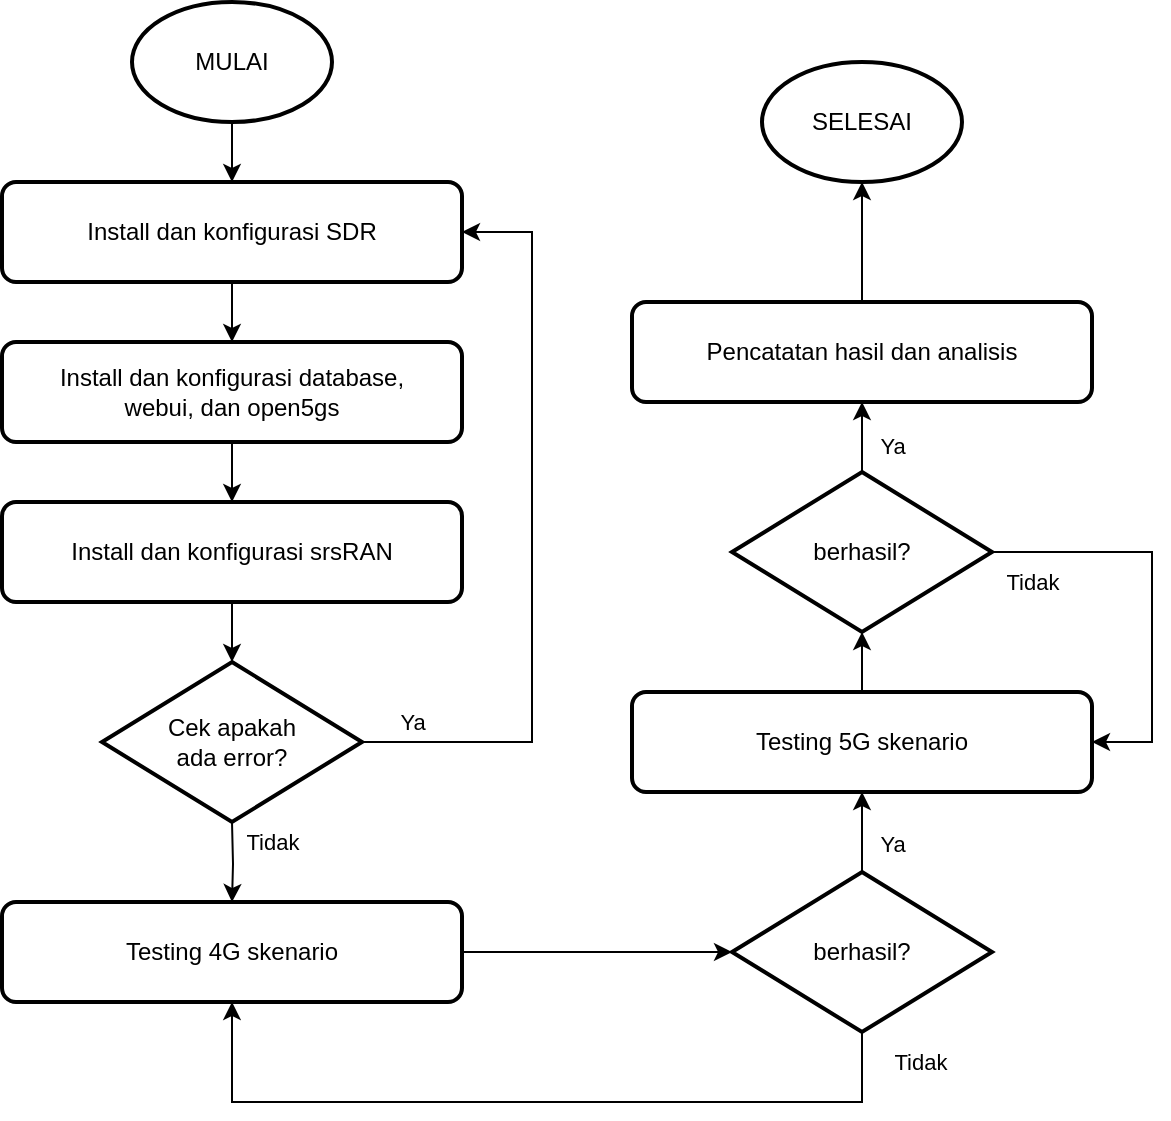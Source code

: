 <mxfile version="20.8.5" type="github">
  <diagram id="-KNS_frNK4O9yv3_JdxB" name="Page-1">
    <mxGraphModel dx="1050" dy="590" grid="1" gridSize="10" guides="1" tooltips="1" connect="1" arrows="1" fold="1" page="1" pageScale="1" pageWidth="850" pageHeight="1100" math="0" shadow="0">
      <root>
        <mxCell id="0" />
        <mxCell id="1" parent="0" />
        <mxCell id="vJ8YAbP-WHLEkj6IoBdA-1" value="" style="edgeStyle=orthogonalEdgeStyle;rounded=0;orthogonalLoop=1;jettySize=auto;html=1;" edge="1" parent="1" source="vJ8YAbP-WHLEkj6IoBdA-2" target="vJ8YAbP-WHLEkj6IoBdA-4">
          <mxGeometry relative="1" as="geometry" />
        </mxCell>
        <mxCell id="vJ8YAbP-WHLEkj6IoBdA-2" value="MULAI" style="strokeWidth=2;html=1;shape=mxgraph.flowchart.start_1;whiteSpace=wrap;" vertex="1" parent="1">
          <mxGeometry x="170" y="60" width="100" height="60" as="geometry" />
        </mxCell>
        <mxCell id="vJ8YAbP-WHLEkj6IoBdA-3" value="" style="edgeStyle=orthogonalEdgeStyle;rounded=0;orthogonalLoop=1;jettySize=auto;html=1;" edge="1" parent="1" source="vJ8YAbP-WHLEkj6IoBdA-4" target="vJ8YAbP-WHLEkj6IoBdA-6">
          <mxGeometry relative="1" as="geometry" />
        </mxCell>
        <mxCell id="vJ8YAbP-WHLEkj6IoBdA-4" value="Install dan konfigurasi SDR" style="rounded=1;whiteSpace=wrap;html=1;absoluteArcSize=1;arcSize=14;strokeWidth=2;" vertex="1" parent="1">
          <mxGeometry x="105" y="150" width="230" height="50" as="geometry" />
        </mxCell>
        <mxCell id="vJ8YAbP-WHLEkj6IoBdA-5" value="" style="edgeStyle=orthogonalEdgeStyle;rounded=0;orthogonalLoop=1;jettySize=auto;html=1;" edge="1" parent="1" source="vJ8YAbP-WHLEkj6IoBdA-6" target="vJ8YAbP-WHLEkj6IoBdA-8">
          <mxGeometry relative="1" as="geometry" />
        </mxCell>
        <mxCell id="vJ8YAbP-WHLEkj6IoBdA-6" value="&lt;div&gt;Install dan konfigurasi database,&lt;/div&gt;&lt;div&gt;webui, dan open5gs&lt;/div&gt;" style="rounded=1;whiteSpace=wrap;html=1;absoluteArcSize=1;arcSize=14;strokeWidth=2;" vertex="1" parent="1">
          <mxGeometry x="105" y="230" width="230" height="50" as="geometry" />
        </mxCell>
        <mxCell id="vJ8YAbP-WHLEkj6IoBdA-7" value="" style="edgeStyle=orthogonalEdgeStyle;rounded=0;orthogonalLoop=1;jettySize=auto;html=1;" edge="1" parent="1" source="vJ8YAbP-WHLEkj6IoBdA-8" target="vJ8YAbP-WHLEkj6IoBdA-17">
          <mxGeometry relative="1" as="geometry" />
        </mxCell>
        <mxCell id="vJ8YAbP-WHLEkj6IoBdA-8" value="Install dan konfigurasi srsRAN" style="rounded=1;whiteSpace=wrap;html=1;absoluteArcSize=1;arcSize=14;strokeWidth=2;" vertex="1" parent="1">
          <mxGeometry x="105" y="310" width="230" height="50" as="geometry" />
        </mxCell>
        <mxCell id="vJ8YAbP-WHLEkj6IoBdA-9" value="" style="edgeStyle=orthogonalEdgeStyle;rounded=0;orthogonalLoop=1;jettySize=auto;html=1;" edge="1" parent="1" source="vJ8YAbP-WHLEkj6IoBdA-10" target="vJ8YAbP-WHLEkj6IoBdA-22">
          <mxGeometry relative="1" as="geometry" />
        </mxCell>
        <mxCell id="vJ8YAbP-WHLEkj6IoBdA-10" value="Testing 4G skenario" style="rounded=1;whiteSpace=wrap;html=1;absoluteArcSize=1;arcSize=14;strokeWidth=2;" vertex="1" parent="1">
          <mxGeometry x="105" y="510" width="230" height="50" as="geometry" />
        </mxCell>
        <mxCell id="vJ8YAbP-WHLEkj6IoBdA-11" value="" style="edgeStyle=orthogonalEdgeStyle;rounded=0;orthogonalLoop=1;jettySize=auto;html=1;" edge="1" parent="1" source="vJ8YAbP-WHLEkj6IoBdA-12" target="vJ8YAbP-WHLEkj6IoBdA-26">
          <mxGeometry relative="1" as="geometry" />
        </mxCell>
        <mxCell id="vJ8YAbP-WHLEkj6IoBdA-12" value="Testing 5G skenario" style="rounded=1;whiteSpace=wrap;html=1;absoluteArcSize=1;arcSize=14;strokeWidth=2;" vertex="1" parent="1">
          <mxGeometry x="420" y="405" width="230" height="50" as="geometry" />
        </mxCell>
        <mxCell id="vJ8YAbP-WHLEkj6IoBdA-13" style="edgeStyle=orthogonalEdgeStyle;rounded=0;orthogonalLoop=1;jettySize=auto;html=1;entryX=1;entryY=0.5;entryDx=0;entryDy=0;" edge="1" parent="1" source="vJ8YAbP-WHLEkj6IoBdA-17" target="vJ8YAbP-WHLEkj6IoBdA-4">
          <mxGeometry relative="1" as="geometry">
            <Array as="points">
              <mxPoint x="370" y="430" />
              <mxPoint x="370" y="175" />
            </Array>
          </mxGeometry>
        </mxCell>
        <mxCell id="vJ8YAbP-WHLEkj6IoBdA-14" value="Ya" style="edgeLabel;html=1;align=center;verticalAlign=middle;resizable=0;points=[];" vertex="1" connectable="0" parent="vJ8YAbP-WHLEkj6IoBdA-13">
          <mxGeometry x="-0.867" y="-1" relative="1" as="geometry">
            <mxPoint y="-11" as="offset" />
          </mxGeometry>
        </mxCell>
        <mxCell id="vJ8YAbP-WHLEkj6IoBdA-15" value="" style="edgeStyle=orthogonalEdgeStyle;rounded=0;orthogonalLoop=1;jettySize=auto;html=1;" edge="1" parent="1" target="vJ8YAbP-WHLEkj6IoBdA-10">
          <mxGeometry relative="1" as="geometry">
            <mxPoint x="220" y="470" as="sourcePoint" />
          </mxGeometry>
        </mxCell>
        <mxCell id="vJ8YAbP-WHLEkj6IoBdA-16" value="Tidak" style="edgeLabel;html=1;align=center;verticalAlign=middle;resizable=0;points=[];" vertex="1" connectable="0" parent="vJ8YAbP-WHLEkj6IoBdA-15">
          <mxGeometry x="0.216" y="1" relative="1" as="geometry">
            <mxPoint x="19" y="-14" as="offset" />
          </mxGeometry>
        </mxCell>
        <mxCell id="vJ8YAbP-WHLEkj6IoBdA-17" value="&lt;div&gt;Cek apakah&lt;/div&gt;&lt;div&gt;ada error?&lt;br&gt;&lt;/div&gt;" style="strokeWidth=2;html=1;shape=mxgraph.flowchart.decision;whiteSpace=wrap;" vertex="1" parent="1">
          <mxGeometry x="155" y="390" width="130" height="80" as="geometry" />
        </mxCell>
        <mxCell id="vJ8YAbP-WHLEkj6IoBdA-18" style="edgeStyle=orthogonalEdgeStyle;rounded=0;orthogonalLoop=1;jettySize=auto;html=1;entryX=0.5;entryY=1;entryDx=0;entryDy=0;" edge="1" parent="1" source="vJ8YAbP-WHLEkj6IoBdA-22" target="vJ8YAbP-WHLEkj6IoBdA-10">
          <mxGeometry relative="1" as="geometry">
            <Array as="points">
              <mxPoint x="535" y="610" />
              <mxPoint x="220" y="610" />
            </Array>
          </mxGeometry>
        </mxCell>
        <mxCell id="vJ8YAbP-WHLEkj6IoBdA-19" value="Tidak" style="edgeLabel;html=1;align=center;verticalAlign=middle;resizable=0;points=[];" vertex="1" connectable="0" parent="vJ8YAbP-WHLEkj6IoBdA-18">
          <mxGeometry x="-0.225" y="-4" relative="1" as="geometry">
            <mxPoint x="149" y="-16" as="offset" />
          </mxGeometry>
        </mxCell>
        <mxCell id="vJ8YAbP-WHLEkj6IoBdA-20" value="" style="edgeStyle=orthogonalEdgeStyle;rounded=0;orthogonalLoop=1;jettySize=auto;html=1;" edge="1" parent="1" source="vJ8YAbP-WHLEkj6IoBdA-22" target="vJ8YAbP-WHLEkj6IoBdA-12">
          <mxGeometry relative="1" as="geometry" />
        </mxCell>
        <mxCell id="vJ8YAbP-WHLEkj6IoBdA-21" value="Ya" style="edgeLabel;html=1;align=center;verticalAlign=middle;resizable=0;points=[];" vertex="1" connectable="0" parent="vJ8YAbP-WHLEkj6IoBdA-20">
          <mxGeometry x="-0.719" relative="1" as="geometry">
            <mxPoint x="15" y="-9" as="offset" />
          </mxGeometry>
        </mxCell>
        <mxCell id="vJ8YAbP-WHLEkj6IoBdA-22" value="berhasil?" style="strokeWidth=2;html=1;shape=mxgraph.flowchart.decision;whiteSpace=wrap;" vertex="1" parent="1">
          <mxGeometry x="470" y="495" width="130" height="80" as="geometry" />
        </mxCell>
        <mxCell id="vJ8YAbP-WHLEkj6IoBdA-23" style="edgeStyle=orthogonalEdgeStyle;rounded=0;orthogonalLoop=1;jettySize=auto;html=1;entryX=1;entryY=0.5;entryDx=0;entryDy=0;" edge="1" parent="1" source="vJ8YAbP-WHLEkj6IoBdA-26" target="vJ8YAbP-WHLEkj6IoBdA-12">
          <mxGeometry relative="1" as="geometry">
            <Array as="points">
              <mxPoint x="680" y="335" />
              <mxPoint x="680" y="430" />
            </Array>
          </mxGeometry>
        </mxCell>
        <mxCell id="vJ8YAbP-WHLEkj6IoBdA-24" value="Tidak" style="edgeLabel;html=1;align=center;verticalAlign=middle;resizable=0;points=[];" vertex="1" connectable="0" parent="vJ8YAbP-WHLEkj6IoBdA-23">
          <mxGeometry x="-0.691" relative="1" as="geometry">
            <mxPoint x="-12" y="15" as="offset" />
          </mxGeometry>
        </mxCell>
        <mxCell id="vJ8YAbP-WHLEkj6IoBdA-25" value="" style="edgeStyle=orthogonalEdgeStyle;rounded=0;orthogonalLoop=1;jettySize=auto;html=1;" edge="1" parent="1" source="vJ8YAbP-WHLEkj6IoBdA-26" target="vJ8YAbP-WHLEkj6IoBdA-28">
          <mxGeometry relative="1" as="geometry" />
        </mxCell>
        <mxCell id="vJ8YAbP-WHLEkj6IoBdA-26" value="berhasil?" style="strokeWidth=2;html=1;shape=mxgraph.flowchart.decision;whiteSpace=wrap;" vertex="1" parent="1">
          <mxGeometry x="470" y="295" width="130" height="80" as="geometry" />
        </mxCell>
        <mxCell id="vJ8YAbP-WHLEkj6IoBdA-27" value="" style="edgeStyle=orthogonalEdgeStyle;rounded=0;orthogonalLoop=1;jettySize=auto;html=1;" edge="1" parent="1" source="vJ8YAbP-WHLEkj6IoBdA-28" target="vJ8YAbP-WHLEkj6IoBdA-30">
          <mxGeometry relative="1" as="geometry" />
        </mxCell>
        <mxCell id="vJ8YAbP-WHLEkj6IoBdA-28" value="Pencatatan hasil dan analisis" style="rounded=1;whiteSpace=wrap;html=1;absoluteArcSize=1;arcSize=14;strokeWidth=2;" vertex="1" parent="1">
          <mxGeometry x="420" y="210" width="230" height="50" as="geometry" />
        </mxCell>
        <mxCell id="vJ8YAbP-WHLEkj6IoBdA-29" value="Ya" style="edgeLabel;html=1;align=center;verticalAlign=middle;resizable=0;points=[];" vertex="1" connectable="0" parent="1">
          <mxGeometry x="560" y="494.997" as="geometry">
            <mxPoint x="-10" y="-213" as="offset" />
          </mxGeometry>
        </mxCell>
        <mxCell id="vJ8YAbP-WHLEkj6IoBdA-30" value="SELESAI" style="strokeWidth=2;html=1;shape=mxgraph.flowchart.start_1;whiteSpace=wrap;" vertex="1" parent="1">
          <mxGeometry x="485" y="90" width="100" height="60" as="geometry" />
        </mxCell>
      </root>
    </mxGraphModel>
  </diagram>
</mxfile>
